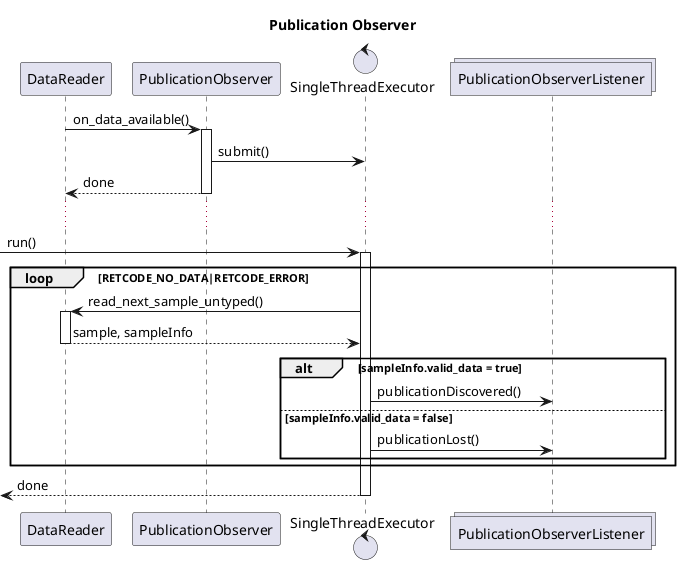 @startuml
title Publication Observer

participant DataReader
participant PublicationObserver
control SingleThreadExecutor
collections PublicationObserverListener

DataReader -> PublicationObserver: on_data_available()
activate PublicationObserver

PublicationObserver -> SingleThreadExecutor: submit()
PublicationObserver --> DataReader: done
deactivate PublicationObserver
...
[-> SingleThreadExecutor: run()
activate SingleThreadExecutor
loop RETCODE_NO_DATA|RETCODE_ERROR

  SingleThreadExecutor -> DataReader: read_next_sample_untyped()
  activate DataReader
  DataReader --> SingleThreadExecutor: sample, sampleInfo
  deactivate DataReader

  alt sampleInfo.valid_data = true
    SingleThreadExecutor -> PublicationObserverListener: publicationDiscovered()
  else sampleInfo.valid_data = false
    SingleThreadExecutor -> PublicationObserverListener: publicationLost()
  end
end
[<-- SingleThreadExecutor: done
deactivate SingleThreadExecutor
@enduml
